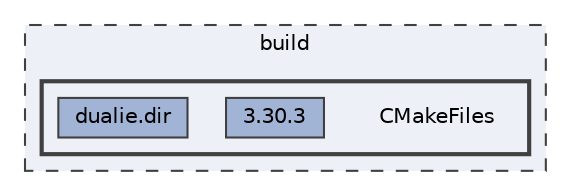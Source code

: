 digraph "build/CMakeFiles"
{
 // LATEX_PDF_SIZE
  bgcolor="transparent";
  edge [fontname=Helvetica,fontsize=10,labelfontname=Helvetica,labelfontsize=10];
  node [fontname=Helvetica,fontsize=10,shape=box,height=0.2,width=0.4];
  compound=true
  subgraph clusterdir_4fef79e7177ba769987a8da36c892c5f {
    graph [ bgcolor="#edf0f7", pencolor="grey25", label="build", fontname=Helvetica,fontsize=10 style="filled,dashed", URL="dir_4fef79e7177ba769987a8da36c892c5f.html",tooltip=""]
  subgraph clusterdir_63772b626f2709090f0bdca0f40827b4 {
    graph [ bgcolor="#edf0f7", pencolor="grey25", label="", fontname=Helvetica,fontsize=10 style="filled,bold", URL="dir_63772b626f2709090f0bdca0f40827b4.html",tooltip=""]
    dir_63772b626f2709090f0bdca0f40827b4 [shape=plaintext, label="CMakeFiles"];
  dir_20c639dbd8804df1d795a68009409220 [label="3.30.3", fillcolor="#a2b4d6", color="grey25", style="filled", URL="dir_20c639dbd8804df1d795a68009409220.html",tooltip=""];
  dir_7e94dac0aefbd6be7acef575e08da8f6 [label="dualie.dir", fillcolor="#a2b4d6", color="grey25", style="filled", URL="dir_7e94dac0aefbd6be7acef575e08da8f6.html",tooltip=""];
  }
  }
}
